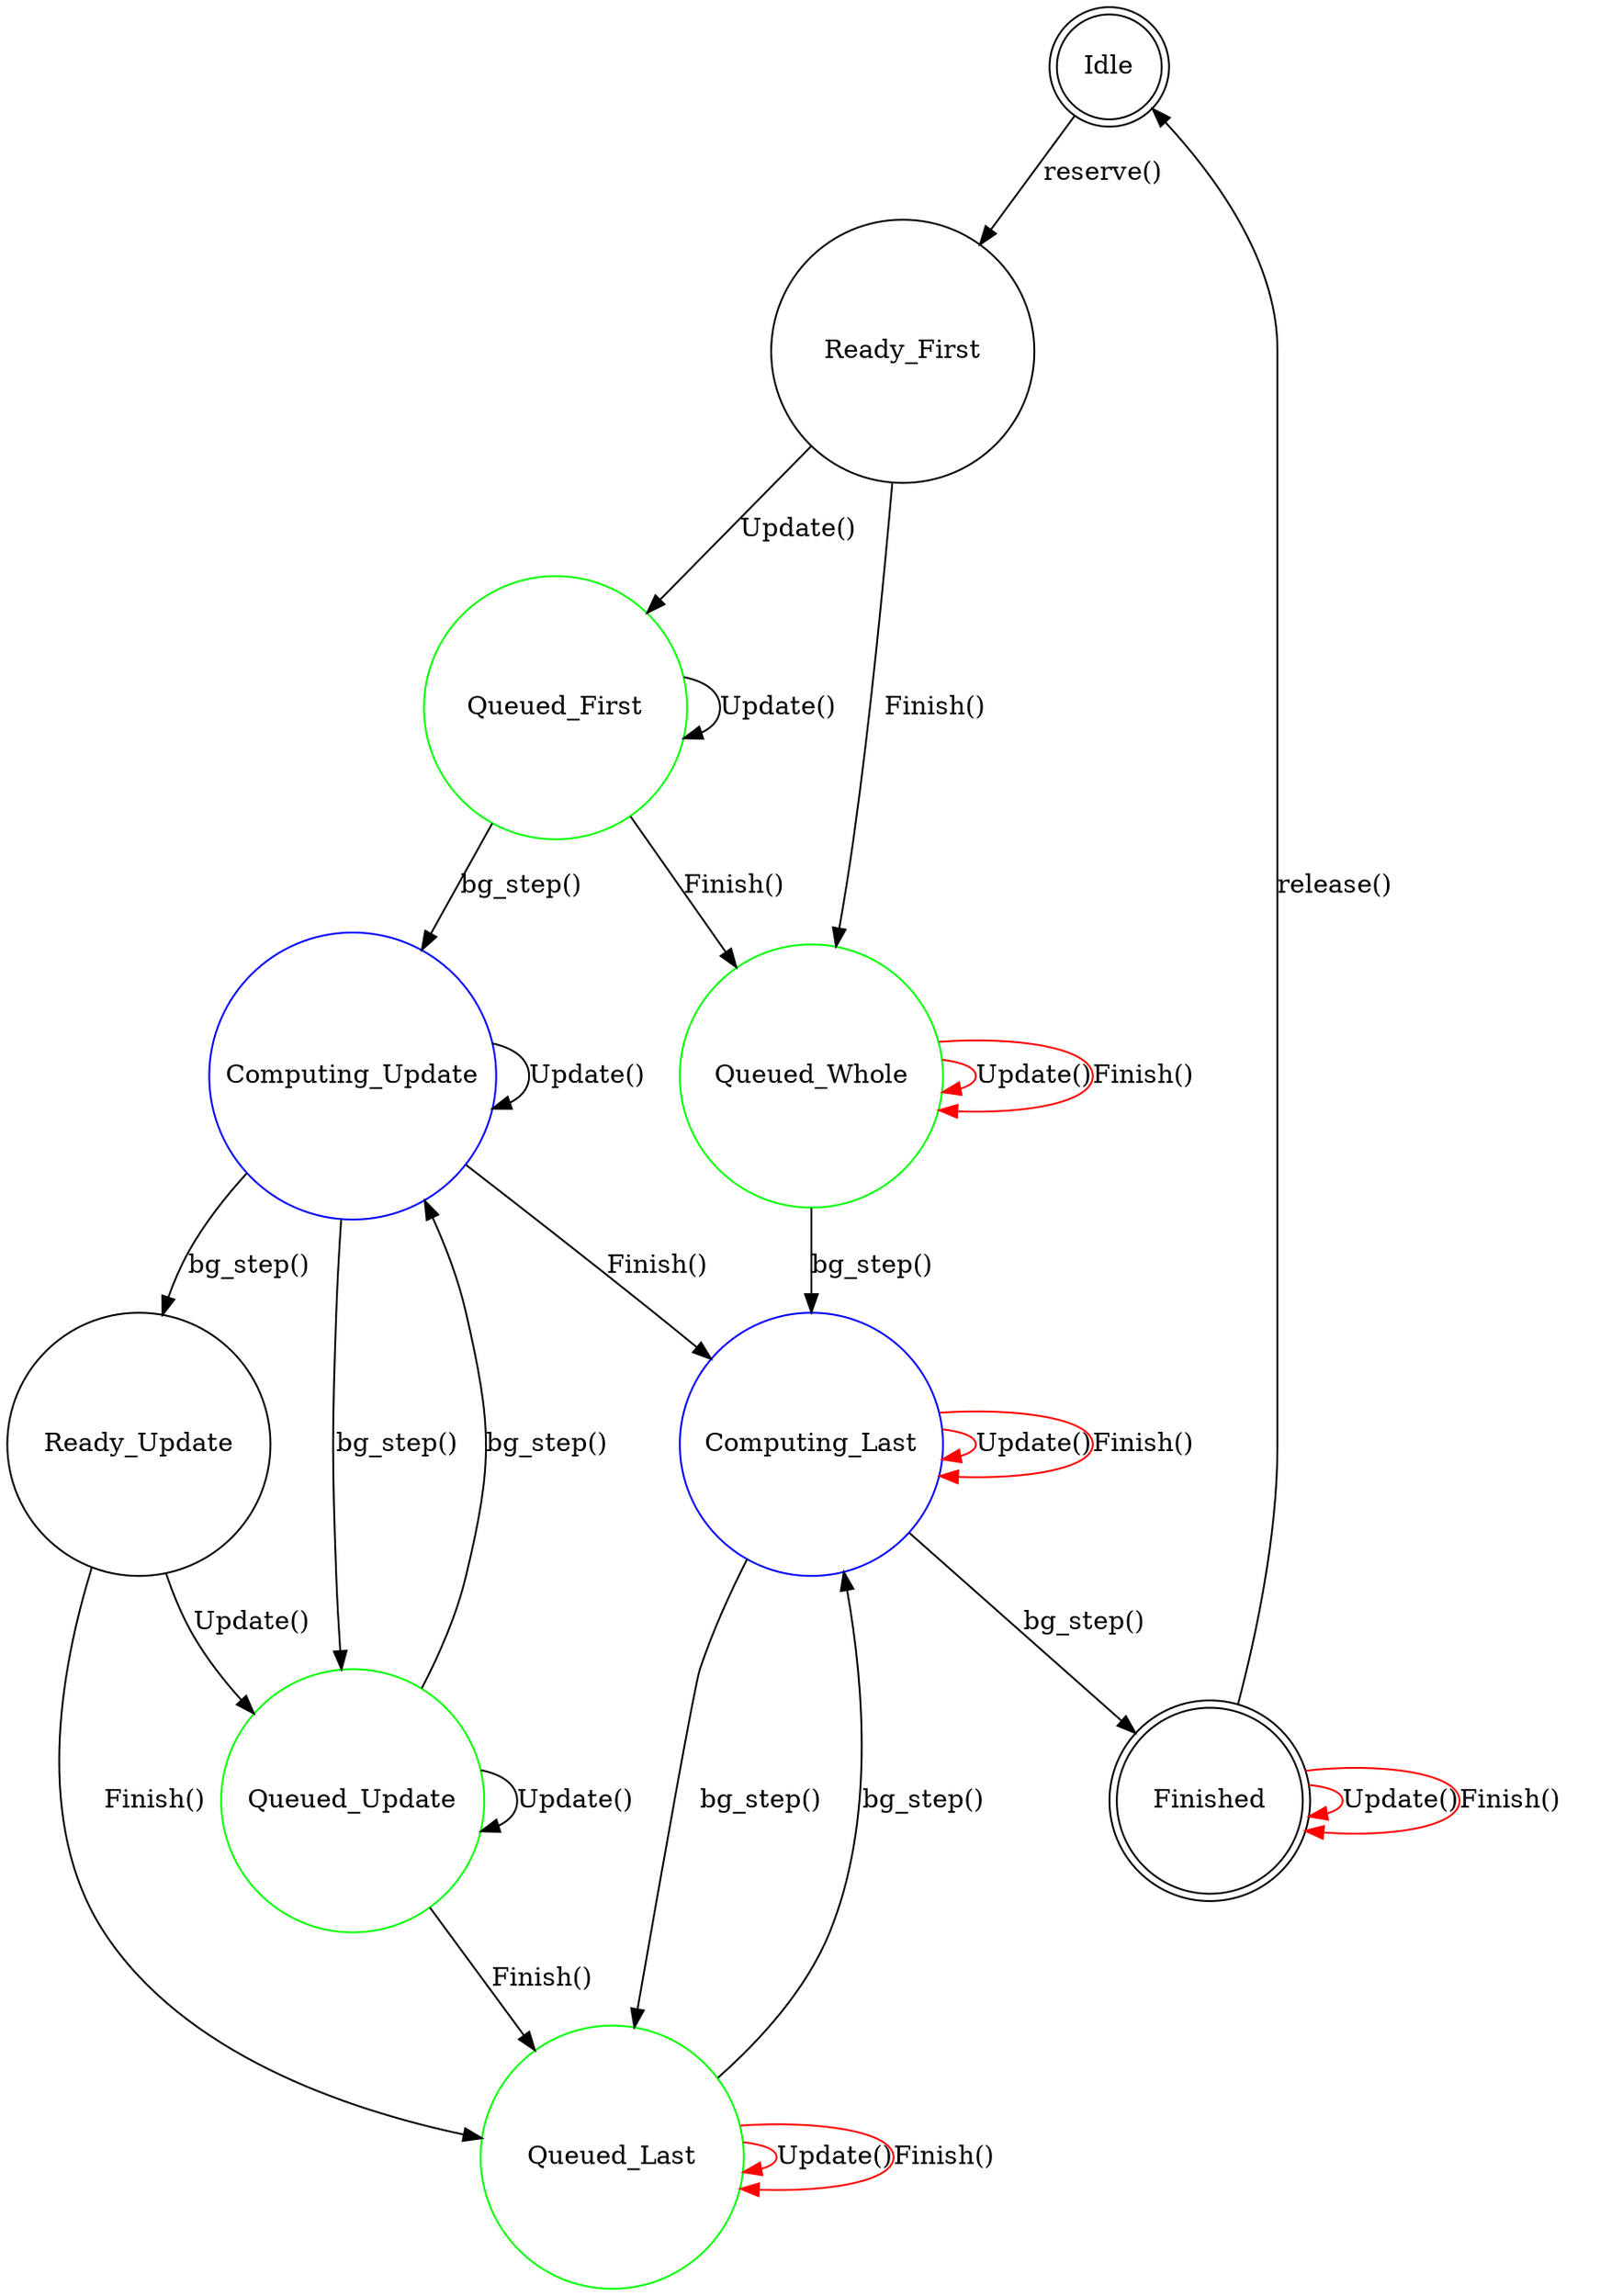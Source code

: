 digraph g {
	node [shape = doublecircle];
	Idle;
	Finished;
	node [shape = circle, width = 2];
	Ready_First;
	Ready_Update;
	node [shape = circle; color = green;];
	Queued_First;
	Queued_Update;
	Queued_Last;
	Queued_Whole;
	node [shape = circle; color = blue;];
	Computing_Update;
	Computing_Last;

	Idle -> Ready_First [label = "reserve()"];

	Ready_First -> Queued_First [label = "Update()"];
	Ready_First -> Queued_Whole [label = "Finish()"];

	Ready_Update -> Queued_Update [label = "Update()"];
	Ready_Update -> Queued_Last [label = "Finish()"];

	Queued_First -> Queued_First [label = "Update()"];
	Queued_First -> Queued_Whole [label = "Finish()"];
	Queued_First -> Computing_Update [label = "bg_step()";];

	Queued_Update -> Queued_Update [label = "Update()"];
	Queued_Update -> Queued_Last [label = "Finish()"];
	Queued_Update -> Computing_Update [label = "bg_step()";];

	Queued_Last -> Queued_Last [label = "Update()"; color = red;];
	Queued_Last -> Queued_Last [label = "Finish()"; color = red;];
	Queued_Last -> Computing_Last [label = "bg_step()";];

	Queued_Whole -> Queued_Whole [label = "Update()"; color = red;];
	Queued_Whole -> Queued_Whole [label = "Finish()"; color = red;];
	Queued_Whole -> Computing_Last [label = "bg_step()";];

	Computing_Update -> Computing_Update [label = "Update()";];
	Computing_Update -> Computing_Last [label = "Finish()";];
	Computing_Update -> Ready_Update [label = "bg_step()"; comment = "empty queue";];
	Computing_Update -> Queued_Update [label = "bg_step()"; comment = "filled queue"];

	Computing_Last -> Computing_Last [label = "Update()"; color = red;];
	Computing_Last -> Computing_Last [label = "Finish()"; color = red;];
	Computing_Last -> Queued_Last [label = "bg_step()";];
	Computing_Last -> Finished [label = "bg_step()";];

	Finished -> Finished [label = "Update()"; color = red;];
	Finished -> Finished [label = "Finish()"; color = red;];
	Finished -> Idle [label = "release()";];
}
